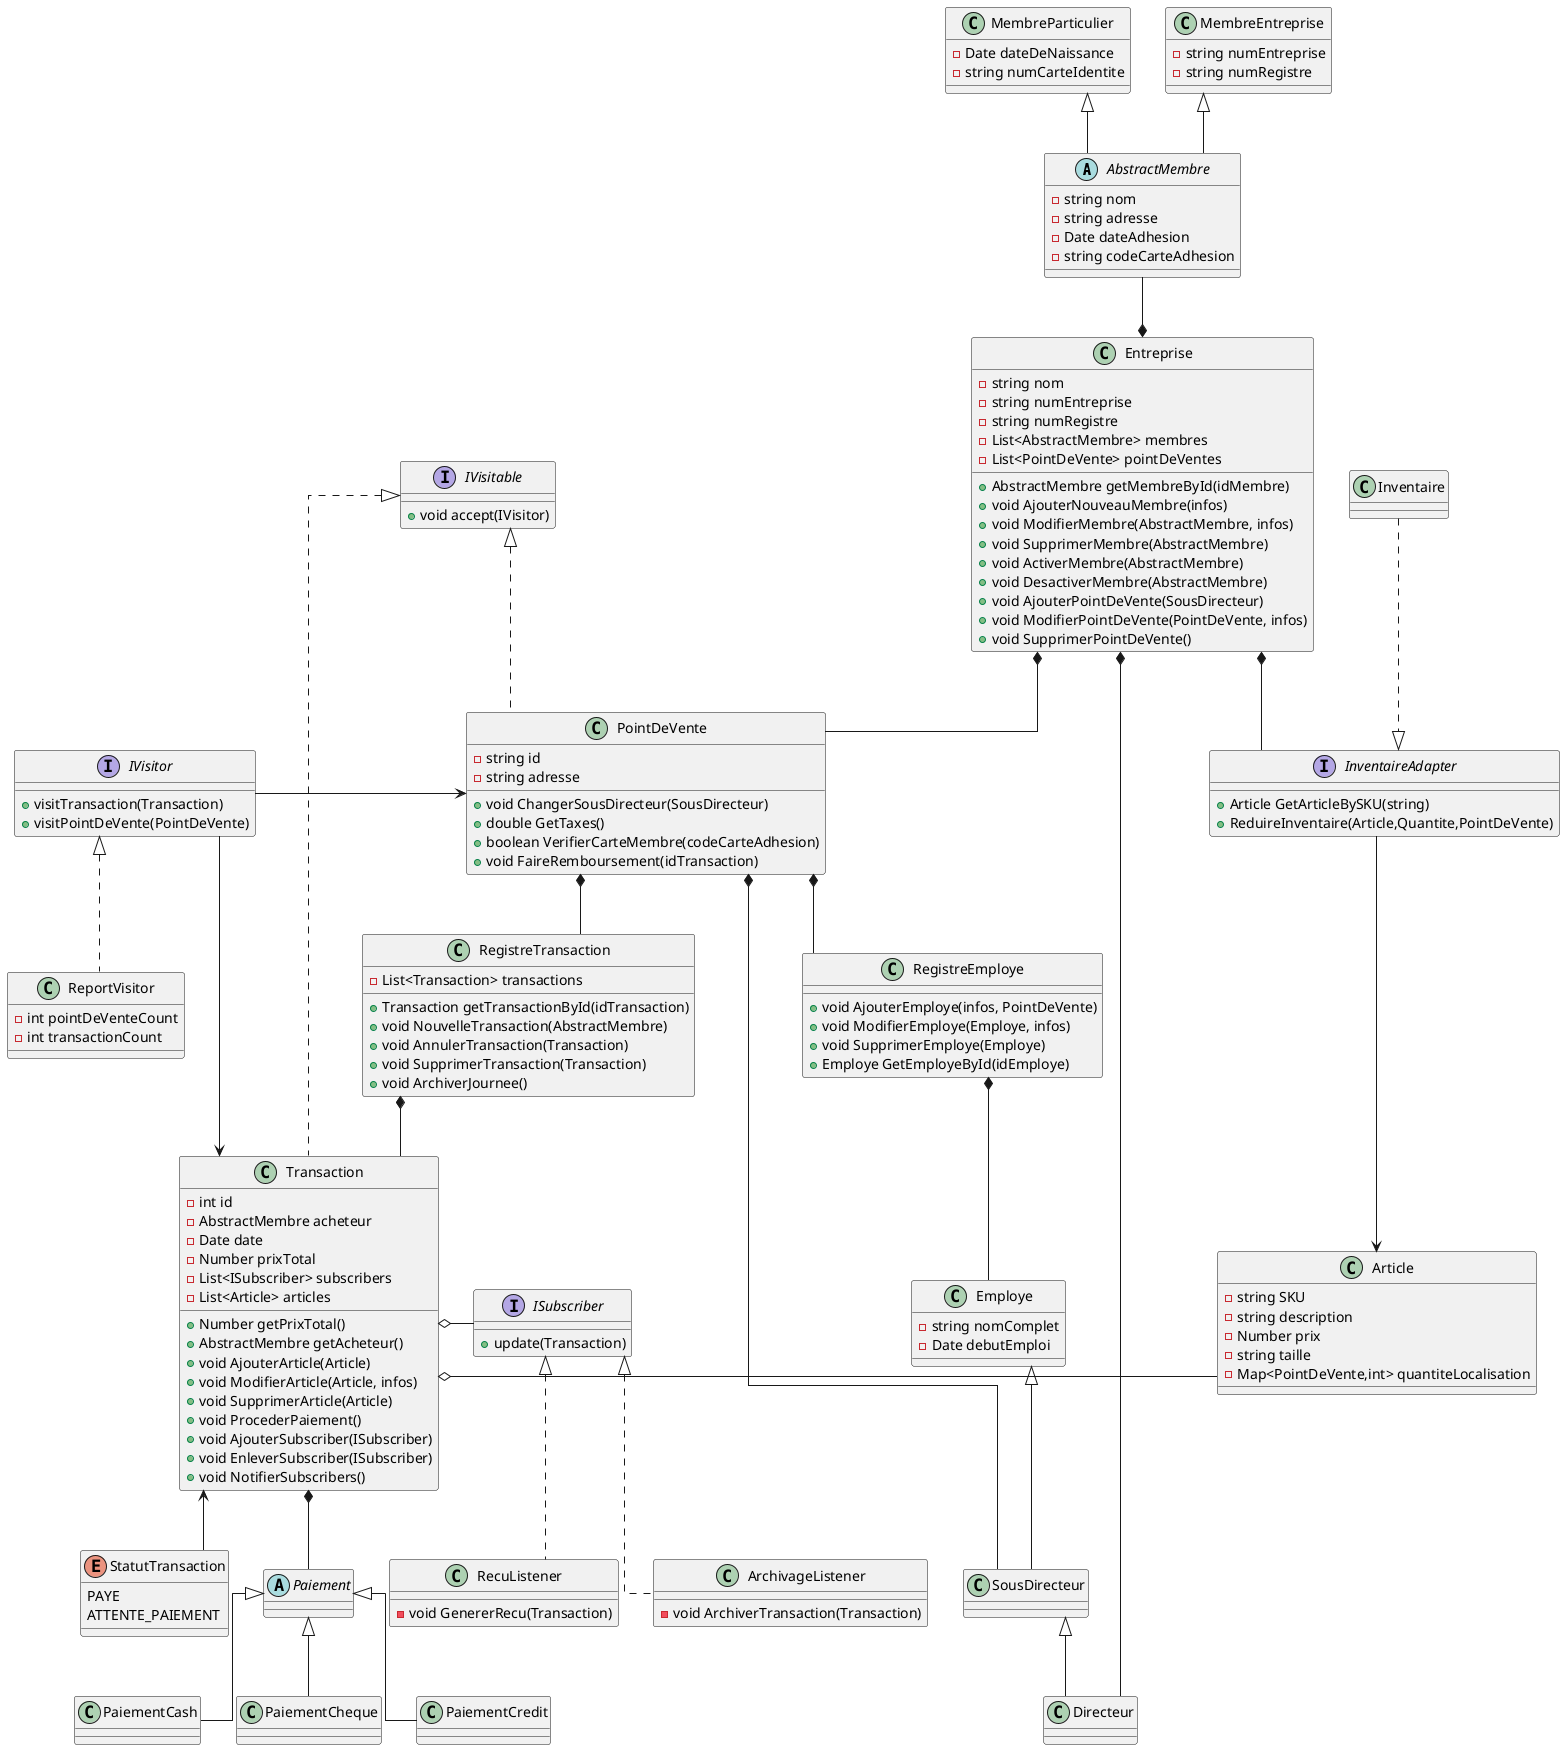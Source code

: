 @startuml

skinparam linetype ortho

abstract class AbstractMembre {
- string nom
- string adresse
- Date dateAdhesion
- string codeCarteAdhesion
}

class MembreParticulier {
- Date dateDeNaissance
- string numCarteIdentite
}

class MembreEntreprise {
- string numEntreprise
- string numRegistre
}

class RegistreEmploye{
  + void AjouterEmploye(infos, PointDeVente)
  + void ModifierEmploye(Employe, infos)
  + void SupprimerEmploye(Employe)
  + Employe GetEmployeById(idEmploye)
}

interface IVisitable {
+void accept(IVisitor)
}

interface IVisitor {
    +visitTransaction(Transaction)
    +visitPointDeVente(PointDeVente)
}

IVisitor -> PointDeVente
IVisitor -> Transaction
class ReportVisitor implements IVisitor {
    -int pointDeVenteCount
    -int transactionCount
}


class Employe {
- string nomComplet
- Date debutEmploi
}

class SousDirecteur {

}

class Directeur {

}

class Transaction implements IVisitable {
- int id
- AbstractMembre acheteur
- Date date
- Number prixTotal
- List<ISubscriber> subscribers
- List<Article> articles
+ Number getPrixTotal()
+ AbstractMembre getAcheteur()
+ void AjouterArticle(Article)
+ void ModifierArticle(Article, infos)
+ void SupprimerArticle(Article)
+ void ProcederPaiement()
+ void AjouterSubscriber(ISubscriber)
+ void EnleverSubscriber(ISubscriber)
+ void NotifierSubscribers()
}

class Article {
  - string SKU
  - string description
  - Number prix
  - string taille
  - Map<PointDeVente,int> quantiteLocalisation
}

class RegistreTransaction {
- List<Transaction> transactions
+ Transaction getTransactionById(idTransaction)
+ void NouvelleTransaction(AbstractMembre)
+ void AnnulerTransaction(Transaction)
+ void SupprimerTransaction(Transaction)
+ void ArchiverJournee()
}

enum StatutTransaction{
PAYE
ATTENTE_PAIEMENT
}

class Entreprise {
- string nom
- string numEntreprise
- string numRegistre
- List<AbstractMembre> membres
- List<PointDeVente> pointDeVentes
+ AbstractMembre getMembreById(idMembre)
+ void AjouterNouveauMembre(infos)
+ void ModifierMembre(AbstractMembre, infos)
+ void SupprimerMembre(AbstractMembre)
+ void ActiverMembre(AbstractMembre)
+ void DesactiverMembre(AbstractMembre)
+ void AjouterPointDeVente(SousDirecteur)
+ void ModifierPointDeVente(PointDeVente, infos)
+ void SupprimerPointDeVente()

}

class PointDeVente implements IVisitable{
  - string id
  - string adresse
  + void ChangerSousDirecteur(SousDirecteur)
  + double GetTaxes()
  + boolean VerifierCarteMembre(codeCarteAdhesion)
  + void FaireRemboursement(idTransaction)
}

interface InventaireAdapter {
  +Article GetArticleBySKU(string)
  +ReduireInventaire(Article,Quantite,PointDeVente)
}


class Inventaire

interface ISubscriber {
+ update(Transaction)
}

class RecuListener implements ISubscriber {
    - void GenererRecu(Transaction)
}

class ArchivageListener implements ISubscriber {
    - void ArchiverTransaction(Transaction)
}

Inventaire ..|> InventaireAdapter

abstract class Paiement {}

class PaiementCredit {}

class PaiementCash {}

class PaiementCheque {}

Employe <|-- SousDirecteur
SousDirecteur <|-- Directeur

Paiement <|-- PaiementCredit
Paiement <|-- PaiementCash
Paiement <|-- PaiementCheque

Entreprise *-- PointDeVente
PointDeVente *-- RegistreEmploye
Entreprise *-- InventaireAdapter
InventaireAdapter --> Article
Entreprise *-- Directeur
PointDeVente *-- SousDirecteur
RegistreEmploye *-- Employe
PointDeVente *-- RegistreTransaction

RegistreTransaction *-- Transaction
Transaction <-- StatutTransaction
Transaction *-- Paiement
Transaction o- Article

AbstractMembre --* Entreprise
MembreParticulier<|-- AbstractMembre
MembreEntreprise <|-- AbstractMembre

Transaction o- ISubscriber


@enduml